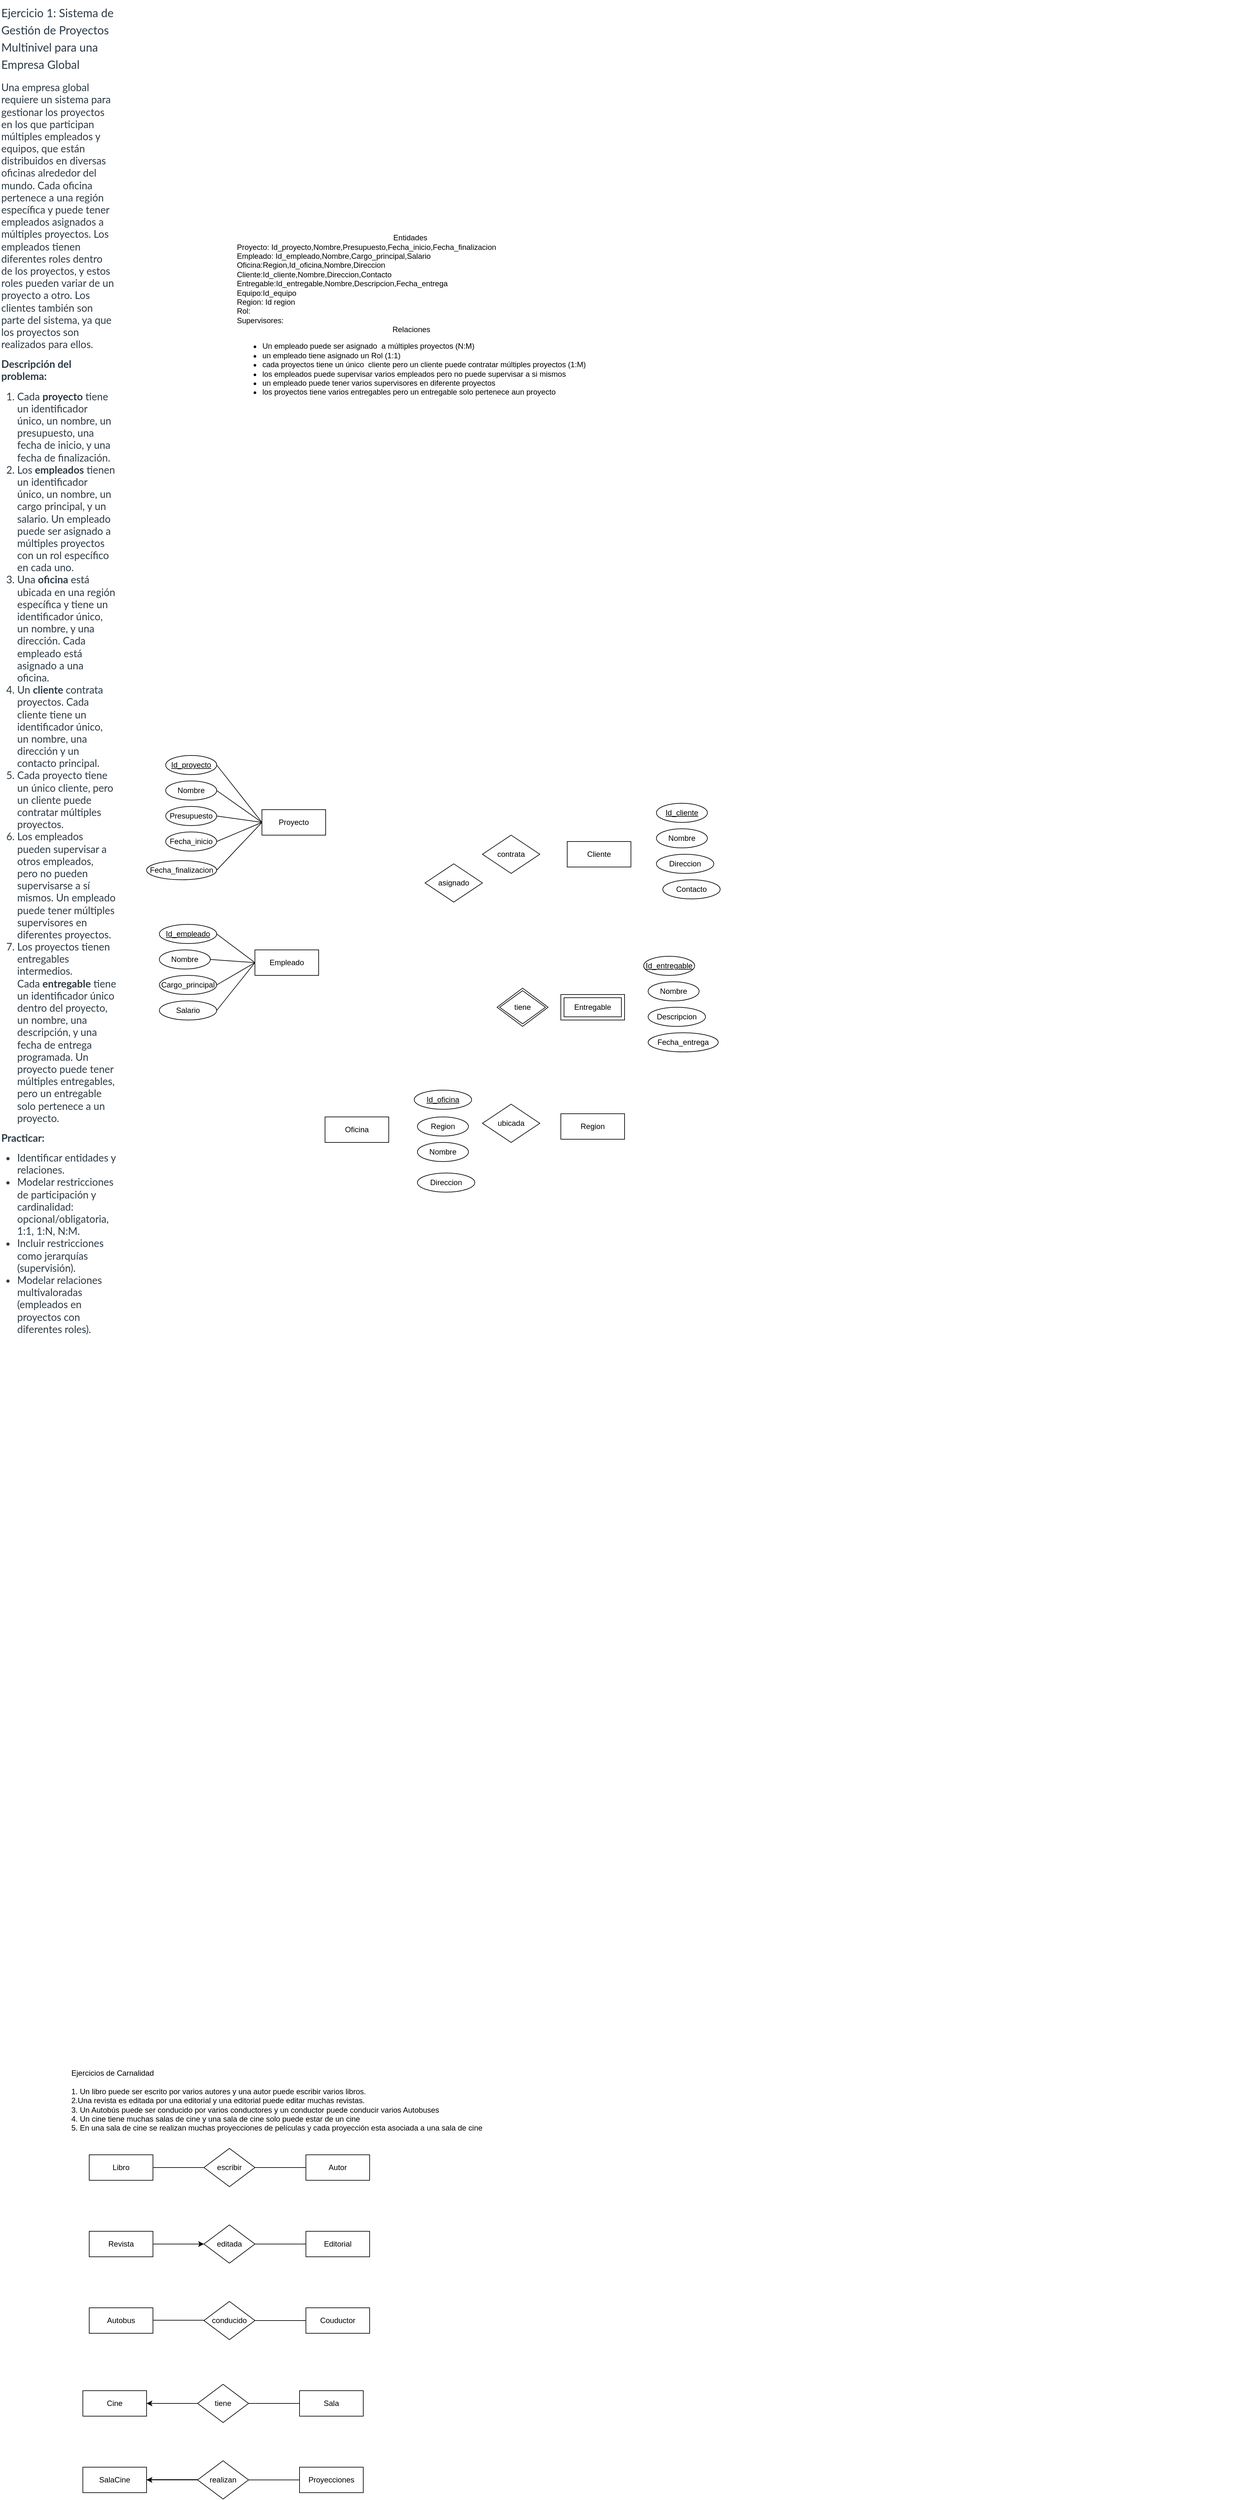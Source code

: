 <mxfile version="25.0.3">
  <diagram name="Página-1" id="AHGPUvhiCxzR-PQ16k5C">
    <mxGraphModel dx="1068" dy="5447" grid="1" gridSize="10" guides="1" tooltips="1" connect="1" arrows="1" fold="1" page="1" pageScale="1" pageWidth="827" pageHeight="1169" math="0" shadow="0">
      <root>
        <mxCell id="0" />
        <mxCell id="1" parent="0" />
        <mxCell id="FphDkbnha6Hn7tpk1yiQ-1" value="Libro" style="whiteSpace=wrap;html=1;align=center;" vertex="1" parent="1">
          <mxGeometry x="140" y="-710" width="100" height="40" as="geometry" />
        </mxCell>
        <mxCell id="FphDkbnha6Hn7tpk1yiQ-2" value="escribir" style="shape=rhombus;perimeter=rhombusPerimeter;whiteSpace=wrap;html=1;align=center;" vertex="1" parent="1">
          <mxGeometry x="320" y="-720" width="80" height="60" as="geometry" />
        </mxCell>
        <mxCell id="FphDkbnha6Hn7tpk1yiQ-3" value="Autor" style="whiteSpace=wrap;html=1;align=center;" vertex="1" parent="1">
          <mxGeometry x="480" y="-710" width="100" height="40" as="geometry" />
        </mxCell>
        <mxCell id="FphDkbnha6Hn7tpk1yiQ-5" value="" style="endArrow=none;html=1;rounded=0;exitX=1;exitY=0.5;exitDx=0;exitDy=0;" edge="1" parent="1" source="FphDkbnha6Hn7tpk1yiQ-1">
          <mxGeometry relative="1" as="geometry">
            <mxPoint x="254" y="-690.5" as="sourcePoint" />
            <mxPoint x="320" y="-690" as="targetPoint" />
          </mxGeometry>
        </mxCell>
        <mxCell id="FphDkbnha6Hn7tpk1yiQ-9" value="" style="endArrow=none;html=1;rounded=0;exitX=1;exitY=0.5;exitDx=0;exitDy=0;entryX=0;entryY=0.5;entryDx=0;entryDy=0;" edge="1" parent="1" source="FphDkbnha6Hn7tpk1yiQ-2" target="FphDkbnha6Hn7tpk1yiQ-3">
          <mxGeometry relative="1" as="geometry">
            <mxPoint x="250" y="-680" as="sourcePoint" />
            <mxPoint x="330" y="-680" as="targetPoint" />
          </mxGeometry>
        </mxCell>
        <mxCell id="FphDkbnha6Hn7tpk1yiQ-16" value="" style="edgeStyle=orthogonalEdgeStyle;rounded=0;orthogonalLoop=1;jettySize=auto;html=1;" edge="1" parent="1" source="FphDkbnha6Hn7tpk1yiQ-10" target="FphDkbnha6Hn7tpk1yiQ-11">
          <mxGeometry relative="1" as="geometry" />
        </mxCell>
        <mxCell id="FphDkbnha6Hn7tpk1yiQ-10" value="Revista" style="whiteSpace=wrap;html=1;align=center;" vertex="1" parent="1">
          <mxGeometry x="140" y="-590" width="100" height="40" as="geometry" />
        </mxCell>
        <mxCell id="FphDkbnha6Hn7tpk1yiQ-11" value="editada" style="shape=rhombus;perimeter=rhombusPerimeter;whiteSpace=wrap;html=1;align=center;" vertex="1" parent="1">
          <mxGeometry x="320" y="-600" width="80" height="60" as="geometry" />
        </mxCell>
        <mxCell id="FphDkbnha6Hn7tpk1yiQ-12" value="Editorial" style="whiteSpace=wrap;html=1;align=center;" vertex="1" parent="1">
          <mxGeometry x="480" y="-590" width="100" height="40" as="geometry" />
        </mxCell>
        <mxCell id="FphDkbnha6Hn7tpk1yiQ-14" value="" style="endArrow=none;html=1;rounded=0;exitX=1;exitY=0.5;exitDx=0;exitDy=0;entryX=0;entryY=0.5;entryDx=0;entryDy=0;" edge="1" parent="1" source="FphDkbnha6Hn7tpk1yiQ-11" target="FphDkbnha6Hn7tpk1yiQ-12">
          <mxGeometry relative="1" as="geometry">
            <mxPoint x="250" y="-560" as="sourcePoint" />
            <mxPoint x="330" y="-560" as="targetPoint" />
          </mxGeometry>
        </mxCell>
        <mxCell id="FphDkbnha6Hn7tpk1yiQ-19" value="Autobus" style="whiteSpace=wrap;html=1;align=center;" vertex="1" parent="1">
          <mxGeometry x="140" y="-470" width="100" height="40" as="geometry" />
        </mxCell>
        <mxCell id="FphDkbnha6Hn7tpk1yiQ-20" value="conducido" style="shape=rhombus;perimeter=rhombusPerimeter;whiteSpace=wrap;html=1;align=center;" vertex="1" parent="1">
          <mxGeometry x="320" y="-480" width="80" height="60" as="geometry" />
        </mxCell>
        <mxCell id="FphDkbnha6Hn7tpk1yiQ-21" value="Couductor" style="whiteSpace=wrap;html=1;align=center;" vertex="1" parent="1">
          <mxGeometry x="480" y="-470" width="100" height="40" as="geometry" />
        </mxCell>
        <mxCell id="FphDkbnha6Hn7tpk1yiQ-22" value="" style="endArrow=none;html=1;rounded=0;exitX=1;exitY=0.5;exitDx=0;exitDy=0;entryX=0;entryY=0.5;entryDx=0;entryDy=0;" edge="1" parent="1" source="FphDkbnha6Hn7tpk1yiQ-20" target="FphDkbnha6Hn7tpk1yiQ-21">
          <mxGeometry relative="1" as="geometry">
            <mxPoint x="250" y="-440" as="sourcePoint" />
            <mxPoint x="330" y="-440" as="targetPoint" />
          </mxGeometry>
        </mxCell>
        <mxCell id="FphDkbnha6Hn7tpk1yiQ-23" value="" style="endArrow=none;html=1;rounded=0;exitX=1;exitY=0.5;exitDx=0;exitDy=0;" edge="1" parent="1">
          <mxGeometry relative="1" as="geometry">
            <mxPoint x="240" y="-450.5" as="sourcePoint" />
            <mxPoint x="320" y="-450.5" as="targetPoint" />
          </mxGeometry>
        </mxCell>
        <mxCell id="FphDkbnha6Hn7tpk1yiQ-24" value="Cine" style="whiteSpace=wrap;html=1;align=center;" vertex="1" parent="1">
          <mxGeometry x="130" y="-340" width="100" height="40" as="geometry" />
        </mxCell>
        <mxCell id="FphDkbnha6Hn7tpk1yiQ-29" style="edgeStyle=orthogonalEdgeStyle;rounded=0;orthogonalLoop=1;jettySize=auto;html=1;exitX=0;exitY=0.5;exitDx=0;exitDy=0;" edge="1" parent="1" source="FphDkbnha6Hn7tpk1yiQ-25" target="FphDkbnha6Hn7tpk1yiQ-24">
          <mxGeometry relative="1" as="geometry" />
        </mxCell>
        <mxCell id="FphDkbnha6Hn7tpk1yiQ-25" value="tiene" style="shape=rhombus;perimeter=rhombusPerimeter;whiteSpace=wrap;html=1;align=center;" vertex="1" parent="1">
          <mxGeometry x="310" y="-350" width="80" height="60" as="geometry" />
        </mxCell>
        <mxCell id="FphDkbnha6Hn7tpk1yiQ-26" value="Sala" style="whiteSpace=wrap;html=1;align=center;" vertex="1" parent="1">
          <mxGeometry x="470" y="-340" width="100" height="40" as="geometry" />
        </mxCell>
        <mxCell id="FphDkbnha6Hn7tpk1yiQ-27" value="" style="endArrow=none;html=1;rounded=0;exitX=1;exitY=0.5;exitDx=0;exitDy=0;" edge="1" parent="1" source="FphDkbnha6Hn7tpk1yiQ-24">
          <mxGeometry relative="1" as="geometry">
            <mxPoint x="244" y="-320.5" as="sourcePoint" />
            <mxPoint x="310" y="-320" as="targetPoint" />
          </mxGeometry>
        </mxCell>
        <mxCell id="FphDkbnha6Hn7tpk1yiQ-28" value="" style="endArrow=none;html=1;rounded=0;exitX=1;exitY=0.5;exitDx=0;exitDy=0;entryX=0;entryY=0.5;entryDx=0;entryDy=0;" edge="1" parent="1" source="FphDkbnha6Hn7tpk1yiQ-25" target="FphDkbnha6Hn7tpk1yiQ-26">
          <mxGeometry relative="1" as="geometry">
            <mxPoint x="240" y="-310" as="sourcePoint" />
            <mxPoint x="320" y="-310" as="targetPoint" />
          </mxGeometry>
        </mxCell>
        <mxCell id="FphDkbnha6Hn7tpk1yiQ-30" value="SalaCine" style="whiteSpace=wrap;html=1;align=center;" vertex="1" parent="1">
          <mxGeometry x="130" y="-220" width="100" height="40" as="geometry" />
        </mxCell>
        <mxCell id="FphDkbnha6Hn7tpk1yiQ-36" style="edgeStyle=orthogonalEdgeStyle;rounded=0;orthogonalLoop=1;jettySize=auto;html=1;exitX=0;exitY=0.5;exitDx=0;exitDy=0;entryX=1;entryY=0.5;entryDx=0;entryDy=0;" edge="1" parent="1" source="FphDkbnha6Hn7tpk1yiQ-32" target="FphDkbnha6Hn7tpk1yiQ-30">
          <mxGeometry relative="1" as="geometry" />
        </mxCell>
        <mxCell id="FphDkbnha6Hn7tpk1yiQ-32" value="realizan" style="shape=rhombus;perimeter=rhombusPerimeter;whiteSpace=wrap;html=1;align=center;" vertex="1" parent="1">
          <mxGeometry x="310" y="-230" width="80" height="60" as="geometry" />
        </mxCell>
        <mxCell id="FphDkbnha6Hn7tpk1yiQ-33" value="Proyecciones" style="whiteSpace=wrap;html=1;align=center;" vertex="1" parent="1">
          <mxGeometry x="470" y="-220" width="100" height="40" as="geometry" />
        </mxCell>
        <mxCell id="FphDkbnha6Hn7tpk1yiQ-34" value="" style="endArrow=none;html=1;rounded=0;exitX=1;exitY=0.5;exitDx=0;exitDy=0;" edge="1" parent="1">
          <mxGeometry relative="1" as="geometry">
            <mxPoint x="230" y="-200.5" as="sourcePoint" />
            <mxPoint x="310" y="-200.5" as="targetPoint" />
          </mxGeometry>
        </mxCell>
        <mxCell id="FphDkbnha6Hn7tpk1yiQ-35" value="" style="endArrow=none;html=1;rounded=0;exitX=1;exitY=0.5;exitDx=0;exitDy=0;entryX=0;entryY=0.5;entryDx=0;entryDy=0;" edge="1" parent="1" source="FphDkbnha6Hn7tpk1yiQ-32" target="FphDkbnha6Hn7tpk1yiQ-33">
          <mxGeometry relative="1" as="geometry">
            <mxPoint x="240" y="-190" as="sourcePoint" />
            <mxPoint x="320" y="-190" as="targetPoint" />
          </mxGeometry>
        </mxCell>
        <mxCell id="FphDkbnha6Hn7tpk1yiQ-37" value="&lt;div&gt;Ejercicios de Carnalidad&lt;/div&gt;&lt;div&gt;&lt;br&gt;&lt;/div&gt;1. Un libro puede ser escrito por varios autores y una autor puede escribir varios libros.&lt;div&gt;2.&lt;span style=&quot;background-color: initial;&quot;&gt;Una revista es editada por una editorial y una editorial puede editar muchas revistas.&amp;nbsp;&lt;/span&gt;&lt;/div&gt;&lt;div&gt;3. Un Autobús puede ser conducido por varios conductores y un conductor puede conducir varios Autobuses&amp;nbsp;&lt;/div&gt;&lt;div&gt;4. Un cine tiene muchas salas de cine y una sala de cine solo puede estar de un cine&lt;/div&gt;&lt;div&gt;5. En una sala de cine se realizan muchas proyecciones de películas y cada proyección esta asociada a una sala de cine&lt;/div&gt;" style="text;html=1;align=left;verticalAlign=middle;resizable=0;points=[];autosize=1;strokeColor=none;fillColor=none;" vertex="1" parent="1">
          <mxGeometry x="110" y="-850" width="670" height="110" as="geometry" />
        </mxCell>
        <mxCell id="FphDkbnha6Hn7tpk1yiQ-38" value="&lt;h3 style=&quot;margin: 6px 0px; font-family: &amp;quot;Lato Extended&amp;quot;, Lato, &amp;quot;Helvetica Neue&amp;quot;, Helvetica, Arial, sans-serif; font-weight: normal; line-height: 1.5; text-rendering: optimizelegibility; font-size: 1.5em; color: rgb(45, 59, 69); text-wrap: wrap; background-color: rgb(255, 255, 255);&quot;&gt;Ejercicio 1: Sistema de Gestión de Proyectos Multinivel para una Empresa Global&lt;/h3&gt;&lt;p style=&quot;margin: 12px 0px; color: rgb(45, 59, 69); font-family: LatoWeb, &amp;quot;Lato Extended&amp;quot;, Lato, &amp;quot;Helvetica Neue&amp;quot;, Helvetica, Arial, sans-serif; font-size: 16px; text-wrap: wrap; background-color: rgb(255, 255, 255);&quot;&gt;Una empresa global requiere un sistema para gestionar los proyectos en los que participan múltiples empleados y equipos, que están distribuidos en diversas oficinas alrededor del mundo. Cada oficina pertenece a una región específica y puede tener empleados asignados a múltiples proyectos. Los empleados tienen diferentes roles dentro de los proyectos, y estos roles pueden variar de un proyecto a otro. Los clientes también son parte del sistema, ya que los proyectos son realizados para ellos.&lt;/p&gt;&lt;p style=&quot;margin: 12px 0px; color: rgb(45, 59, 69); font-family: LatoWeb, &amp;quot;Lato Extended&amp;quot;, Lato, &amp;quot;Helvetica Neue&amp;quot;, Helvetica, Arial, sans-serif; font-size: 16px; text-wrap: wrap; background-color: rgb(255, 255, 255);&quot;&gt;&lt;strong&gt;Descripción del problema:&lt;/strong&gt;&lt;/p&gt;&lt;ol style=&quot;padding: 0px; margin: 0px 0px 6px 25px; color: rgb(45, 59, 69); font-family: LatoWeb, &amp;quot;Lato Extended&amp;quot;, Lato, &amp;quot;Helvetica Neue&amp;quot;, Helvetica, Arial, sans-serif; font-size: 16px; text-wrap: wrap; background-color: rgb(255, 255, 255);&quot;&gt;&lt;li&gt;Cada&amp;nbsp;&lt;strong&gt;proyecto&lt;/strong&gt;&amp;nbsp;tiene un identificador único, un nombre, un presupuesto, una fecha de inicio, y una fecha de finalización.&lt;/li&gt;&lt;li&gt;Los&amp;nbsp;&lt;strong&gt;empleados&lt;/strong&gt;&amp;nbsp;tienen un identificador único, un nombre, un cargo principal, y un salario. Un empleado puede ser asignado a múltiples proyectos con un rol específico en cada uno.&lt;/li&gt;&lt;li&gt;Una&amp;nbsp;&lt;strong&gt;oficina&lt;/strong&gt;&amp;nbsp;está ubicada en una región específica y tiene un identificador único, un nombre, y una dirección. Cada empleado está asignado a una oficina.&lt;/li&gt;&lt;li&gt;Un&amp;nbsp;&lt;strong&gt;cliente&lt;/strong&gt;&amp;nbsp;contrata proyectos. Cada cliente tiene un identificador único, un nombre, una dirección y un contacto principal.&lt;/li&gt;&lt;li&gt;Cada proyecto tiene un único cliente, pero un cliente puede contratar múltiples proyectos.&lt;/li&gt;&lt;li&gt;Los empleados pueden supervisar a otros empleados, pero no pueden supervisarse a sí mismos. Un empleado puede tener múltiples supervisores en diferentes proyectos.&lt;/li&gt;&lt;li&gt;Los proyectos tienen entregables intermedios. Cada&amp;nbsp;&lt;strong&gt;entregable&lt;/strong&gt;&amp;nbsp;tiene un identificador único dentro del proyecto, un nombre, una descripción, y una fecha de entrega programada. Un proyecto puede tener múltiples entregables, pero un entregable solo pertenece a un proyecto.&lt;/li&gt;&lt;/ol&gt;&lt;p style=&quot;margin: 12px 0px; color: rgb(45, 59, 69); font-family: LatoWeb, &amp;quot;Lato Extended&amp;quot;, Lato, &amp;quot;Helvetica Neue&amp;quot;, Helvetica, Arial, sans-serif; font-size: 16px; text-wrap: wrap; background-color: rgb(255, 255, 255);&quot;&gt;&lt;strong&gt;Practicar:&lt;/strong&gt;&lt;/p&gt;&lt;ul style=&quot;padding: 0px; margin: 0px 0px 6px 25px; color: rgb(45, 59, 69); font-family: LatoWeb, &amp;quot;Lato Extended&amp;quot;, Lato, &amp;quot;Helvetica Neue&amp;quot;, Helvetica, Arial, sans-serif; font-size: 16px; text-wrap: wrap; background-color: rgb(255, 255, 255);&quot;&gt;&lt;li&gt;Identificar entidades y relaciones.&lt;/li&gt;&lt;li&gt;Modelar restricciones de participación y cardinalidad: opcional/obligatoria, 1:1, 1:N, N:M.&lt;/li&gt;&lt;li&gt;Incluir restricciones como jerarquías (supervisión).&lt;/li&gt;&lt;li&gt;Modelar relaciones multivaloradas (empleados en proyectos con diferentes roles).&lt;/li&gt;&lt;/ul&gt;" style="text;html=1;align=left;verticalAlign=middle;resizable=0;points=[];autosize=1;strokeColor=none;fillColor=none;" vertex="1" parent="1">
          <mxGeometry y="-3250" width="1940" height="420" as="geometry" />
        </mxCell>
        <mxCell id="FphDkbnha6Hn7tpk1yiQ-39" value="Proyecto" style="whiteSpace=wrap;html=1;align=center;" vertex="1" parent="1">
          <mxGeometry x="411" y="-2820" width="100" height="40" as="geometry" />
        </mxCell>
        <mxCell id="FphDkbnha6Hn7tpk1yiQ-40" value="Id_proyecto" style="ellipse;whiteSpace=wrap;html=1;align=center;fontStyle=4;" vertex="1" parent="1">
          <mxGeometry x="260" y="-2905" width="80" height="30" as="geometry" />
        </mxCell>
        <mxCell id="FphDkbnha6Hn7tpk1yiQ-42" value="Nombre" style="ellipse;whiteSpace=wrap;html=1;align=center;" vertex="1" parent="1">
          <mxGeometry x="260" y="-2865" width="80" height="30" as="geometry" />
        </mxCell>
        <mxCell id="FphDkbnha6Hn7tpk1yiQ-43" value="Presupuesto" style="ellipse;whiteSpace=wrap;html=1;align=center;" vertex="1" parent="1">
          <mxGeometry x="260" y="-2825" width="80" height="30" as="geometry" />
        </mxCell>
        <mxCell id="FphDkbnha6Hn7tpk1yiQ-44" value="Fecha_inicio" style="ellipse;whiteSpace=wrap;html=1;align=center;" vertex="1" parent="1">
          <mxGeometry x="260" y="-2785" width="80" height="30" as="geometry" />
        </mxCell>
        <mxCell id="FphDkbnha6Hn7tpk1yiQ-45" value="Fecha_finalizacion" style="ellipse;whiteSpace=wrap;html=1;align=center;" vertex="1" parent="1">
          <mxGeometry x="230" y="-2740" width="110" height="30" as="geometry" />
        </mxCell>
        <mxCell id="FphDkbnha6Hn7tpk1yiQ-46" value="Entidades&amp;nbsp;&lt;div style=&quot;text-align: left;&quot;&gt;Proyecto: Id_proyecto,Nombre,Presupuesto,Fecha_inicio,Fecha_finalizacion&lt;/div&gt;&lt;div style=&quot;text-align: left;&quot;&gt;Empleado: Id_empleado,Nombre,Cargo_principal,Salario&lt;/div&gt;&lt;div style=&quot;text-align: left;&quot;&gt;Oficina:Region,Id_oficina,Nombre,Direccion&lt;/div&gt;&lt;div style=&quot;text-align: left;&quot;&gt;Cliente:Id_cliente,Nombre,Direccion,Contacto&lt;/div&gt;&lt;div style=&quot;text-align: left;&quot;&gt;Entregable:Id_entregable,Nombre,Descripcion,Fecha_entrega&lt;/div&gt;&lt;div style=&quot;text-align: left;&quot;&gt;Equipo:Id_equipo&lt;/div&gt;&lt;div style=&quot;text-align: left;&quot;&gt;Region: Id region&lt;/div&gt;&lt;div style=&quot;text-align: left;&quot;&gt;Rol:&lt;/div&gt;&lt;div style=&quot;text-align: left;&quot;&gt;Supervisores:&lt;/div&gt;&lt;div&gt;Relaciones&lt;/div&gt;&lt;div&gt;&lt;ul&gt;&lt;li style=&quot;text-align: left;&quot;&gt;Un empleado puede ser asignado&amp;nbsp; a múltiples proyectos (N:M)&lt;/li&gt;&lt;li style=&quot;text-align: left;&quot;&gt;un empleado tiene asignado un Rol (1:1)&lt;/li&gt;&lt;li style=&quot;text-align: left;&quot;&gt;cada proyectos tiene un único&amp;nbsp; cliente pero un cliente puede contratar múltiples proyectos (1:M)&lt;/li&gt;&lt;li style=&quot;text-align: left;&quot;&gt;los empleados puede supervisar varios empleados pero no puede supervisar a si mismos&lt;/li&gt;&lt;li style=&quot;text-align: left;&quot;&gt;un empleado puede tener varios supervisores en diferente proyectos&lt;/li&gt;&lt;li style=&quot;text-align: left;&quot;&gt;los proyectos tiene varios entregables pero un entregable solo pertenece aun proyecto&lt;/li&gt;&lt;/ul&gt;&lt;/div&gt;" style="text;html=1;align=center;verticalAlign=middle;resizable=0;points=[];autosize=1;strokeColor=none;fillColor=none;" vertex="1" parent="1">
          <mxGeometry x="360" y="-3730" width="570" height="280" as="geometry" />
        </mxCell>
        <mxCell id="FphDkbnha6Hn7tpk1yiQ-47" value="Empleado" style="whiteSpace=wrap;html=1;align=center;" vertex="1" parent="1">
          <mxGeometry x="400" y="-2600" width="100" height="40" as="geometry" />
        </mxCell>
        <mxCell id="FphDkbnha6Hn7tpk1yiQ-48" value="&lt;span style=&quot;text-wrap: nowrap;&quot;&gt;Id_empleado&lt;/span&gt;" style="ellipse;whiteSpace=wrap;html=1;align=center;fontStyle=4;" vertex="1" parent="1">
          <mxGeometry x="250" y="-2640" width="90" height="30" as="geometry" />
        </mxCell>
        <mxCell id="FphDkbnha6Hn7tpk1yiQ-49" value="Nombre" style="ellipse;whiteSpace=wrap;html=1;align=center;" vertex="1" parent="1">
          <mxGeometry x="250" y="-2600" width="80" height="30" as="geometry" />
        </mxCell>
        <mxCell id="FphDkbnha6Hn7tpk1yiQ-50" value="&lt;span style=&quot;text-wrap: nowrap;&quot;&gt;Cargo_principal&lt;/span&gt;" style="ellipse;whiteSpace=wrap;html=1;align=center;" vertex="1" parent="1">
          <mxGeometry x="250" y="-2560" width="90" height="30" as="geometry" />
        </mxCell>
        <mxCell id="FphDkbnha6Hn7tpk1yiQ-51" value="&lt;span style=&quot;text-wrap: nowrap;&quot;&gt;Salario&lt;/span&gt;" style="ellipse;whiteSpace=wrap;html=1;align=center;" vertex="1" parent="1">
          <mxGeometry x="250" y="-2520" width="90" height="30" as="geometry" />
        </mxCell>
        <mxCell id="FphDkbnha6Hn7tpk1yiQ-52" value="asignado" style="shape=rhombus;perimeter=rhombusPerimeter;whiteSpace=wrap;html=1;align=center;" vertex="1" parent="1">
          <mxGeometry x="667" y="-2735" width="90" height="60" as="geometry" />
        </mxCell>
        <mxCell id="FphDkbnha6Hn7tpk1yiQ-53" value="Oficina" style="whiteSpace=wrap;html=1;align=center;" vertex="1" parent="1">
          <mxGeometry x="510" y="-2338" width="100" height="40" as="geometry" />
        </mxCell>
        <mxCell id="FphDkbnha6Hn7tpk1yiQ-55" value="&lt;span style=&quot;text-wrap: nowrap;&quot;&gt;Id_oficina&lt;/span&gt;" style="ellipse;whiteSpace=wrap;html=1;align=center;fontStyle=4;" vertex="1" parent="1">
          <mxGeometry x="650" y="-2380" width="90" height="30" as="geometry" />
        </mxCell>
        <mxCell id="FphDkbnha6Hn7tpk1yiQ-56" value="&lt;span style=&quot;text-wrap: nowrap;&quot;&gt;Region&lt;/span&gt;" style="ellipse;whiteSpace=wrap;html=1;align=center;" vertex="1" parent="1">
          <mxGeometry x="655" y="-2338" width="80" height="30" as="geometry" />
        </mxCell>
        <mxCell id="FphDkbnha6Hn7tpk1yiQ-57" value="Nombre" style="ellipse;whiteSpace=wrap;html=1;align=center;" vertex="1" parent="1">
          <mxGeometry x="655" y="-2298" width="80" height="30" as="geometry" />
        </mxCell>
        <mxCell id="FphDkbnha6Hn7tpk1yiQ-58" value="&lt;span style=&quot;text-wrap: nowrap;&quot;&gt;Direccion&lt;/span&gt;" style="ellipse;whiteSpace=wrap;html=1;align=center;" vertex="1" parent="1">
          <mxGeometry x="655" y="-2250" width="90" height="30" as="geometry" />
        </mxCell>
        <mxCell id="FphDkbnha6Hn7tpk1yiQ-59" value="&lt;span style=&quot;text-wrap: nowrap;&quot;&gt;Region&lt;/span&gt;" style="whiteSpace=wrap;html=1;align=center;" vertex="1" parent="1">
          <mxGeometry x="880" y="-2343" width="100" height="40" as="geometry" />
        </mxCell>
        <mxCell id="FphDkbnha6Hn7tpk1yiQ-60" value="contrata" style="shape=rhombus;perimeter=rhombusPerimeter;whiteSpace=wrap;html=1;align=center;" vertex="1" parent="1">
          <mxGeometry x="757" y="-2780" width="90" height="60" as="geometry" />
        </mxCell>
        <mxCell id="FphDkbnha6Hn7tpk1yiQ-61" value="&lt;span style=&quot;text-wrap: nowrap;&quot;&gt;Cliente&lt;/span&gt;" style="whiteSpace=wrap;html=1;align=center;" vertex="1" parent="1">
          <mxGeometry x="890" y="-2770" width="100" height="40" as="geometry" />
        </mxCell>
        <mxCell id="FphDkbnha6Hn7tpk1yiQ-62" value="&lt;span style=&quot;text-wrap: nowrap;&quot;&gt;Id_cliente&lt;/span&gt;" style="ellipse;whiteSpace=wrap;html=1;align=center;fontStyle=4;" vertex="1" parent="1">
          <mxGeometry x="1030" y="-2830" width="80" height="30" as="geometry" />
        </mxCell>
        <mxCell id="FphDkbnha6Hn7tpk1yiQ-63" value="Nombre" style="ellipse;whiteSpace=wrap;html=1;align=center;" vertex="1" parent="1">
          <mxGeometry x="1030" y="-2790" width="80" height="30" as="geometry" />
        </mxCell>
        <mxCell id="FphDkbnha6Hn7tpk1yiQ-64" value="&lt;span style=&quot;text-wrap: nowrap;&quot;&gt;Direccion&lt;/span&gt;" style="ellipse;whiteSpace=wrap;html=1;align=center;" vertex="1" parent="1">
          <mxGeometry x="1030" y="-2750" width="90" height="30" as="geometry" />
        </mxCell>
        <mxCell id="FphDkbnha6Hn7tpk1yiQ-65" value="&lt;span style=&quot;text-wrap: nowrap;&quot;&gt;Contacto&lt;/span&gt;" style="ellipse;whiteSpace=wrap;html=1;align=center;" vertex="1" parent="1">
          <mxGeometry x="1040" y="-2710" width="90" height="30" as="geometry" />
        </mxCell>
        <mxCell id="FphDkbnha6Hn7tpk1yiQ-66" value="ubicada" style="shape=rhombus;perimeter=rhombusPerimeter;whiteSpace=wrap;html=1;align=center;" vertex="1" parent="1">
          <mxGeometry x="757" y="-2358" width="90" height="60" as="geometry" />
        </mxCell>
        <mxCell id="FphDkbnha6Hn7tpk1yiQ-67" value="&lt;span style=&quot;text-wrap: nowrap;&quot;&gt;Entregable&lt;/span&gt;" style="shape=ext;margin=3;double=1;whiteSpace=wrap;html=1;align=center;" vertex="1" parent="1">
          <mxGeometry x="880" y="-2530" width="100" height="40" as="geometry" />
        </mxCell>
        <mxCell id="FphDkbnha6Hn7tpk1yiQ-68" value="&lt;span style=&quot;text-wrap: nowrap;&quot;&gt;Id_entregable&lt;/span&gt;" style="ellipse;whiteSpace=wrap;html=1;align=center;fontStyle=4;" vertex="1" parent="1">
          <mxGeometry x="1010" y="-2590" width="80" height="30" as="geometry" />
        </mxCell>
        <mxCell id="FphDkbnha6Hn7tpk1yiQ-69" value="Nombre" style="ellipse;whiteSpace=wrap;html=1;align=center;" vertex="1" parent="1">
          <mxGeometry x="1017" y="-2550" width="80" height="30" as="geometry" />
        </mxCell>
        <mxCell id="FphDkbnha6Hn7tpk1yiQ-70" value="&lt;span style=&quot;text-wrap: nowrap;&quot;&gt;Descripcion&lt;/span&gt;" style="ellipse;whiteSpace=wrap;html=1;align=center;" vertex="1" parent="1">
          <mxGeometry x="1017" y="-2510" width="90" height="30" as="geometry" />
        </mxCell>
        <mxCell id="FphDkbnha6Hn7tpk1yiQ-71" value="&lt;span style=&quot;text-wrap: nowrap;&quot;&gt;Fecha_entrega&lt;/span&gt;" style="ellipse;whiteSpace=wrap;html=1;align=center;" vertex="1" parent="1">
          <mxGeometry x="1017" y="-2470" width="110" height="30" as="geometry" />
        </mxCell>
        <mxCell id="FphDkbnha6Hn7tpk1yiQ-73" value="tiene" style="shape=rhombus;double=1;perimeter=rhombusPerimeter;whiteSpace=wrap;html=1;align=center;" vertex="1" parent="1">
          <mxGeometry x="780" y="-2540" width="80" height="60" as="geometry" />
        </mxCell>
        <mxCell id="FphDkbnha6Hn7tpk1yiQ-76" value="" style="endArrow=none;html=1;rounded=0;exitX=1;exitY=0.5;exitDx=0;exitDy=0;entryX=0;entryY=0.5;entryDx=0;entryDy=0;" edge="1" parent="1" source="FphDkbnha6Hn7tpk1yiQ-40" target="FphDkbnha6Hn7tpk1yiQ-39">
          <mxGeometry relative="1" as="geometry">
            <mxPoint x="371" y="-2720" as="sourcePoint" />
            <mxPoint x="531" y="-2720" as="targetPoint" />
          </mxGeometry>
        </mxCell>
        <mxCell id="FphDkbnha6Hn7tpk1yiQ-77" value="" style="endArrow=none;html=1;rounded=0;exitX=1;exitY=0.5;exitDx=0;exitDy=0;entryX=0;entryY=0.5;entryDx=0;entryDy=0;" edge="1" parent="1" source="FphDkbnha6Hn7tpk1yiQ-42" target="FphDkbnha6Hn7tpk1yiQ-39">
          <mxGeometry relative="1" as="geometry">
            <mxPoint x="350" y="-2880" as="sourcePoint" />
            <mxPoint x="421" y="-2790" as="targetPoint" />
          </mxGeometry>
        </mxCell>
        <mxCell id="FphDkbnha6Hn7tpk1yiQ-78" value="" style="endArrow=none;html=1;rounded=0;exitX=1;exitY=0.5;exitDx=0;exitDy=0;entryX=0;entryY=0.5;entryDx=0;entryDy=0;" edge="1" parent="1" source="FphDkbnha6Hn7tpk1yiQ-43" target="FphDkbnha6Hn7tpk1yiQ-39">
          <mxGeometry relative="1" as="geometry">
            <mxPoint x="350" y="-2840" as="sourcePoint" />
            <mxPoint x="421" y="-2790" as="targetPoint" />
          </mxGeometry>
        </mxCell>
        <mxCell id="FphDkbnha6Hn7tpk1yiQ-79" value="" style="endArrow=none;html=1;rounded=0;exitX=1;exitY=0.5;exitDx=0;exitDy=0;entryX=0;entryY=0.5;entryDx=0;entryDy=0;" edge="1" parent="1" source="FphDkbnha6Hn7tpk1yiQ-44" target="FphDkbnha6Hn7tpk1yiQ-39">
          <mxGeometry relative="1" as="geometry">
            <mxPoint x="350" y="-2800" as="sourcePoint" />
            <mxPoint x="421" y="-2790" as="targetPoint" />
          </mxGeometry>
        </mxCell>
        <mxCell id="FphDkbnha6Hn7tpk1yiQ-80" value="" style="endArrow=none;html=1;rounded=0;exitX=1;exitY=0.5;exitDx=0;exitDy=0;entryX=0;entryY=0.5;entryDx=0;entryDy=0;" edge="1" parent="1" source="FphDkbnha6Hn7tpk1yiQ-45" target="FphDkbnha6Hn7tpk1yiQ-39">
          <mxGeometry relative="1" as="geometry">
            <mxPoint x="350" y="-2760" as="sourcePoint" />
            <mxPoint x="421" y="-2790" as="targetPoint" />
          </mxGeometry>
        </mxCell>
        <mxCell id="FphDkbnha6Hn7tpk1yiQ-81" value="" style="endArrow=none;html=1;rounded=0;exitX=1;exitY=0.5;exitDx=0;exitDy=0;entryX=0;entryY=0.5;entryDx=0;entryDy=0;" edge="1" parent="1" source="FphDkbnha6Hn7tpk1yiQ-48" target="FphDkbnha6Hn7tpk1yiQ-47">
          <mxGeometry relative="1" as="geometry">
            <mxPoint x="360" y="-2660" as="sourcePoint" />
            <mxPoint x="431" y="-2570" as="targetPoint" />
          </mxGeometry>
        </mxCell>
        <mxCell id="FphDkbnha6Hn7tpk1yiQ-82" value="" style="endArrow=none;html=1;rounded=0;exitX=1;exitY=0.5;exitDx=0;exitDy=0;entryX=0;entryY=0.5;entryDx=0;entryDy=0;" edge="1" parent="1" source="FphDkbnha6Hn7tpk1yiQ-49" target="FphDkbnha6Hn7tpk1yiQ-47">
          <mxGeometry relative="1" as="geometry">
            <mxPoint x="352" y="-2608" as="sourcePoint" />
            <mxPoint x="410" y="-2565" as="targetPoint" />
          </mxGeometry>
        </mxCell>
        <mxCell id="FphDkbnha6Hn7tpk1yiQ-83" value="" style="endArrow=none;html=1;rounded=0;exitX=1;exitY=0.5;exitDx=0;exitDy=0;entryX=0;entryY=0.5;entryDx=0;entryDy=0;" edge="1" parent="1" source="FphDkbnha6Hn7tpk1yiQ-50" target="FphDkbnha6Hn7tpk1yiQ-47">
          <mxGeometry relative="1" as="geometry">
            <mxPoint x="340" y="-2575" as="sourcePoint" />
            <mxPoint x="410" y="-2565" as="targetPoint" />
          </mxGeometry>
        </mxCell>
        <mxCell id="FphDkbnha6Hn7tpk1yiQ-84" value="" style="endArrow=none;html=1;rounded=0;exitX=1;exitY=0.5;exitDx=0;exitDy=0;entryX=0;entryY=0.5;entryDx=0;entryDy=0;" edge="1" parent="1" source="FphDkbnha6Hn7tpk1yiQ-51" target="FphDkbnha6Hn7tpk1yiQ-47">
          <mxGeometry relative="1" as="geometry">
            <mxPoint x="350" y="-2535" as="sourcePoint" />
            <mxPoint x="410" y="-2565" as="targetPoint" />
          </mxGeometry>
        </mxCell>
      </root>
    </mxGraphModel>
  </diagram>
</mxfile>
